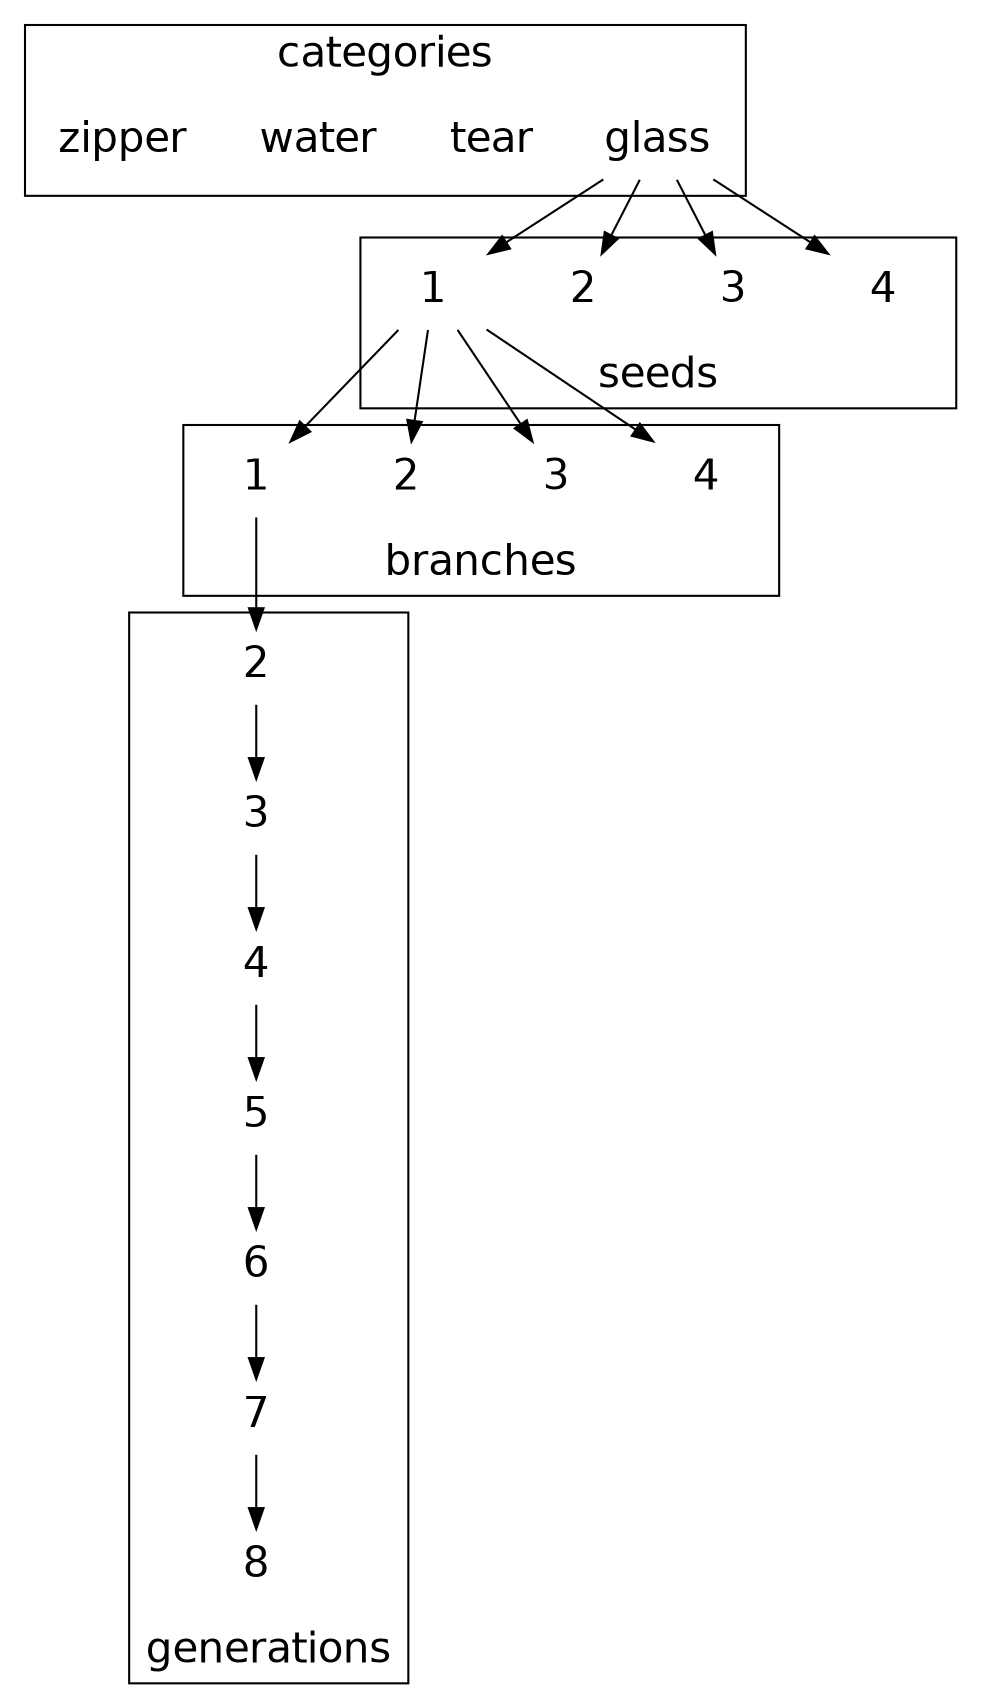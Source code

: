 digraph {
  fontname = helvetica;
  fontsize = 20;
  compound = true;

  node[fontname="helvetica", fontsize=20, shape=none];
  splines = false;
  
  subgraph cluster0 {
    label = "categories";
    glass, tear, water, zipper;
  }
  
  subgraph cluster1 {
    label = "seeds";
    labelloc = "b";
    glass4, glass3, glass2, glass1;
  }
  
  subgraph cluster2 {
    label = "branches";
    labelloc = "b";
    subj4, subj3, subj2, subj1;
  }
  
  subgraph cluster3 {
    label = "generations";
    labelloc = "b";
    subj1 -> gen2 -> gen3 -> gen4 -> gen5 -> gen6 -> gen7 -> gen8;
  }

  glass -> {glass1, glass2, glass3, glass4};

  glass1[label="1"];
  glass2[label="2"];
  glass3[label="3"];
  glass4[label="4"];

  glass1 -> {subj1, subj2, subj3, subj4};

  subj1[label="1"];
  subj2[label="2"];
  subj3[label="3"];
  subj4[label="4"];
  
  gen2[label="2"];
  gen3[label="3"];
  gen4[label="4"];
  gen5[label="5"];
  gen6[label="6"];
  gen7[label="7"];
  gen8[label="8"];
  
}